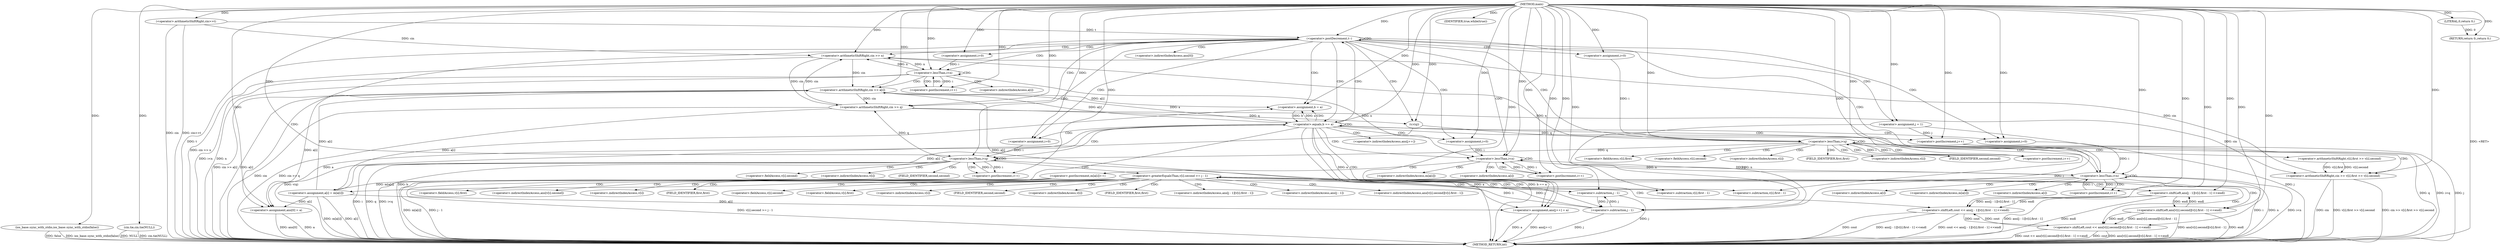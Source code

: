 digraph "main" {  
"1000102" [label = "(METHOD,main)" ]
"1000290" [label = "(METHOD_RETURN,int)" ]
"1000104" [label = "(ios_base::sync_with_stdio,ios_base::sync_with_stdio(false))" ]
"1000106" [label = "(cin.tie,cin.tie(NULL))" ]
"1000113" [label = "(<operator>.arithmeticShiftRight,cin>>t)" ]
"1000288" [label = "(RETURN,return 0;,return 0;)" ]
"1000117" [label = "(<operator>.postDecrement,t--)" ]
"1000289" [label = "(LITERAL,0,return 0;)" ]
"1000120" [label = "(<operator>.arithmeticShiftRight,cin >> n)" ]
"1000139" [label = "(<operator>.arithmeticShiftRight,cin >> q)" ]
"1000142" [label = "(v,v(q))" ]
"1000167" [label = "(<operator>.assignment,ans[0] = a)" ]
"1000172" [label = "(<operator>.assignment,j = 1)" ]
"1000125" [label = "(<operator>.assignment,i=0)" ]
"1000128" [label = "(<operator>.lessThan,i<n)" ]
"1000131" [label = "(<operator>.postIncrement,i++)" ]
"1000145" [label = "(<operator>.assignment,i=0)" ]
"1000148" [label = "(<operator>.lessThan,i<q)" ]
"1000151" [label = "(<operator>.postIncrement,i++)" ]
"1000176" [label = "(IDENTIFIER,true,while(true))" ]
"1000232" [label = "(<operator>.assignment,i=0)" ]
"1000235" [label = "(<operator>.lessThan,i<q)" ]
"1000238" [label = "(<operator>.postIncrement,i++)" ]
"1000134" [label = "(<operator>.arithmeticShiftRight,cin >> a[i])" ]
"1000154" [label = "(<operator>.arithmeticShiftRight,cin >> v[i].first >> v[i].second)" ]
"1000196" [label = "(<operator>.assignment,b = a)" ]
"1000180" [label = "(<operator>.assignment,i=0)" ]
"1000183" [label = "(<operator>.lessThan,i<n)" ]
"1000186" [label = "(<operator>.postIncrement,i++)" ]
"1000200" [label = "(<operator>.assignment,i=0)" ]
"1000203" [label = "(<operator>.lessThan,i<n)" ]
"1000206" [label = "(<operator>.postIncrement,i++)" ]
"1000219" [label = "(<operator>.equals,b == a)" ]
"1000242" [label = "(<operator>.greaterEqualsThan,v[i].second >= j - 1)" ]
"1000251" [label = "(<operator>.shiftLeft,cout << ans[j - 1][v[i].first - 1] <<endl)" ]
"1000156" [label = "(<operator>.arithmeticShiftRight,v[i].first >> v[i].second)" ]
"1000189" [label = "(<operator>.postIncrement,m[a[i]]++)" ]
"1000209" [label = "(<operator>.assignment,a[i] = m[a[i]])" ]
"1000225" [label = "(<operator>.assignment,ans[j++] = a)" ]
"1000269" [label = "(<operator>.shiftLeft,cout << ans[v[i].second][v[i].first - 1] <<endl)" ]
"1000248" [label = "(<operator>.subtraction,j - 1)" ]
"1000253" [label = "(<operator>.shiftLeft,ans[j - 1][v[i].first - 1] <<endl)" ]
"1000271" [label = "(<operator>.shiftLeft,ans[v[i].second][v[i].first - 1] <<endl)" ]
"1000228" [label = "(<operator>.postIncrement,j++)" ]
"1000260" [label = "(<operator>.subtraction,v[i].first - 1)" ]
"1000257" [label = "(<operator>.subtraction,j - 1)" ]
"1000280" [label = "(<operator>.subtraction,v[i].first - 1)" ]
"1000168" [label = "(<operator>.indirectIndexAccess,ans[0])" ]
"1000136" [label = "(<operator>.indirectIndexAccess,a[i])" ]
"1000157" [label = "(<operator>.fieldAccess,v[i].first)" ]
"1000162" [label = "(<operator>.fieldAccess,v[i].second)" ]
"1000243" [label = "(<operator>.fieldAccess,v[i].second)" ]
"1000158" [label = "(<operator>.indirectIndexAccess,v[i])" ]
"1000161" [label = "(FIELD_IDENTIFIER,first,first)" ]
"1000163" [label = "(<operator>.indirectIndexAccess,v[i])" ]
"1000166" [label = "(FIELD_IDENTIFIER,second,second)" ]
"1000190" [label = "(<operator>.indirectIndexAccess,m[a[i]])" ]
"1000210" [label = "(<operator>.indirectIndexAccess,a[i])" ]
"1000213" [label = "(<operator>.indirectIndexAccess,m[a[i]])" ]
"1000226" [label = "(<operator>.indirectIndexAccess,ans[j++])" ]
"1000244" [label = "(<operator>.indirectIndexAccess,v[i])" ]
"1000247" [label = "(FIELD_IDENTIFIER,second,second)" ]
"1000254" [label = "(<operator>.indirectIndexAccess,ans[j - 1][v[i].first - 1])" ]
"1000192" [label = "(<operator>.indirectIndexAccess,a[i])" ]
"1000215" [label = "(<operator>.indirectIndexAccess,a[i])" ]
"1000255" [label = "(<operator>.indirectIndexAccess,ans[j - 1])" ]
"1000272" [label = "(<operator>.indirectIndexAccess,ans[v[i].second][v[i].first - 1])" ]
"1000261" [label = "(<operator>.fieldAccess,v[i].first)" ]
"1000273" [label = "(<operator>.indirectIndexAccess,ans[v[i].second])" ]
"1000262" [label = "(<operator>.indirectIndexAccess,v[i])" ]
"1000265" [label = "(FIELD_IDENTIFIER,first,first)" ]
"1000275" [label = "(<operator>.fieldAccess,v[i].second)" ]
"1000281" [label = "(<operator>.fieldAccess,v[i].first)" ]
"1000276" [label = "(<operator>.indirectIndexAccess,v[i])" ]
"1000279" [label = "(FIELD_IDENTIFIER,second,second)" ]
"1000282" [label = "(<operator>.indirectIndexAccess,v[i])" ]
"1000285" [label = "(FIELD_IDENTIFIER,first,first)" ]
  "1000104" -> "1000290"  [ label = "DDG: ios_base::sync_with_stdio(false)"] 
  "1000106" -> "1000290"  [ label = "DDG: cin.tie(NULL)"] 
  "1000113" -> "1000290"  [ label = "DDG: cin"] 
  "1000113" -> "1000290"  [ label = "DDG: cin>>t"] 
  "1000117" -> "1000290"  [ label = "DDG: t"] 
  "1000120" -> "1000290"  [ label = "DDG: cin >> n"] 
  "1000128" -> "1000290"  [ label = "DDG: n"] 
  "1000128" -> "1000290"  [ label = "DDG: i<n"] 
  "1000139" -> "1000290"  [ label = "DDG: cin"] 
  "1000139" -> "1000290"  [ label = "DDG: cin >> q"] 
  "1000142" -> "1000290"  [ label = "DDG: v(q)"] 
  "1000148" -> "1000290"  [ label = "DDG: q"] 
  "1000148" -> "1000290"  [ label = "DDG: i<q"] 
  "1000167" -> "1000290"  [ label = "DDG: ans[0]"] 
  "1000167" -> "1000290"  [ label = "DDG: a"] 
  "1000172" -> "1000290"  [ label = "DDG: j"] 
  "1000203" -> "1000290"  [ label = "DDG: i"] 
  "1000203" -> "1000290"  [ label = "DDG: n"] 
  "1000203" -> "1000290"  [ label = "DDG: i<n"] 
  "1000219" -> "1000290"  [ label = "DDG: b"] 
  "1000219" -> "1000290"  [ label = "DDG: a"] 
  "1000219" -> "1000290"  [ label = "DDG: b == a"] 
  "1000228" -> "1000290"  [ label = "DDG: j"] 
  "1000225" -> "1000290"  [ label = "DDG: ans[j++]"] 
  "1000225" -> "1000290"  [ label = "DDG: a"] 
  "1000235" -> "1000290"  [ label = "DDG: i"] 
  "1000235" -> "1000290"  [ label = "DDG: q"] 
  "1000235" -> "1000290"  [ label = "DDG: i<q"] 
  "1000248" -> "1000290"  [ label = "DDG: j"] 
  "1000242" -> "1000290"  [ label = "DDG: j - 1"] 
  "1000242" -> "1000290"  [ label = "DDG: v[i].second >= j - 1"] 
  "1000269" -> "1000290"  [ label = "DDG: cout"] 
  "1000271" -> "1000290"  [ label = "DDG: ans[v[i].second][v[i].first - 1]"] 
  "1000271" -> "1000290"  [ label = "DDG: endl"] 
  "1000269" -> "1000290"  [ label = "DDG: ans[v[i].second][v[i].first - 1] <<endl"] 
  "1000269" -> "1000290"  [ label = "DDG: cout << ans[v[i].second][v[i].first - 1] <<endl"] 
  "1000251" -> "1000290"  [ label = "DDG: cout"] 
  "1000257" -> "1000290"  [ label = "DDG: j"] 
  "1000253" -> "1000290"  [ label = "DDG: ans[j - 1][v[i].first - 1]"] 
  "1000253" -> "1000290"  [ label = "DDG: endl"] 
  "1000251" -> "1000290"  [ label = "DDG: ans[j - 1][v[i].first - 1] <<endl"] 
  "1000251" -> "1000290"  [ label = "DDG: cout << ans[j - 1][v[i].first - 1] <<endl"] 
  "1000209" -> "1000290"  [ label = "DDG: a[i]"] 
  "1000209" -> "1000290"  [ label = "DDG: m[a[i]]"] 
  "1000189" -> "1000290"  [ label = "DDG: m[a[i]]"] 
  "1000154" -> "1000290"  [ label = "DDG: cin"] 
  "1000154" -> "1000290"  [ label = "DDG: v[i].first >> v[i].second"] 
  "1000154" -> "1000290"  [ label = "DDG: cin >> v[i].first >> v[i].second"] 
  "1000134" -> "1000290"  [ label = "DDG: a[i]"] 
  "1000134" -> "1000290"  [ label = "DDG: cin >> a[i]"] 
  "1000288" -> "1000290"  [ label = "DDG: <RET>"] 
  "1000106" -> "1000290"  [ label = "DDG: NULL"] 
  "1000104" -> "1000290"  [ label = "DDG: false"] 
  "1000289" -> "1000288"  [ label = "DDG: 0"] 
  "1000102" -> "1000288"  [ label = "DDG: "] 
  "1000102" -> "1000104"  [ label = "DDG: "] 
  "1000102" -> "1000106"  [ label = "DDG: "] 
  "1000102" -> "1000113"  [ label = "DDG: "] 
  "1000102" -> "1000289"  [ label = "DDG: "] 
  "1000113" -> "1000117"  [ label = "DDG: t"] 
  "1000102" -> "1000117"  [ label = "DDG: "] 
  "1000219" -> "1000167"  [ label = "DDG: a"] 
  "1000209" -> "1000167"  [ label = "DDG: a[i]"] 
  "1000134" -> "1000167"  [ label = "DDG: a[i]"] 
  "1000102" -> "1000167"  [ label = "DDG: "] 
  "1000102" -> "1000172"  [ label = "DDG: "] 
  "1000113" -> "1000120"  [ label = "DDG: cin"] 
  "1000139" -> "1000120"  [ label = "DDG: cin"] 
  "1000154" -> "1000120"  [ label = "DDG: cin"] 
  "1000102" -> "1000120"  [ label = "DDG: "] 
  "1000128" -> "1000120"  [ label = "DDG: n"] 
  "1000203" -> "1000120"  [ label = "DDG: n"] 
  "1000102" -> "1000125"  [ label = "DDG: "] 
  "1000120" -> "1000139"  [ label = "DDG: cin"] 
  "1000134" -> "1000139"  [ label = "DDG: cin"] 
  "1000102" -> "1000139"  [ label = "DDG: "] 
  "1000235" -> "1000139"  [ label = "DDG: q"] 
  "1000139" -> "1000142"  [ label = "DDG: q"] 
  "1000102" -> "1000142"  [ label = "DDG: "] 
  "1000102" -> "1000145"  [ label = "DDG: "] 
  "1000102" -> "1000176"  [ label = "DDG: "] 
  "1000102" -> "1000232"  [ label = "DDG: "] 
  "1000125" -> "1000128"  [ label = "DDG: i"] 
  "1000131" -> "1000128"  [ label = "DDG: i"] 
  "1000102" -> "1000128"  [ label = "DDG: "] 
  "1000120" -> "1000128"  [ label = "DDG: n"] 
  "1000128" -> "1000131"  [ label = "DDG: i"] 
  "1000102" -> "1000131"  [ label = "DDG: "] 
  "1000145" -> "1000148"  [ label = "DDG: i"] 
  "1000151" -> "1000148"  [ label = "DDG: i"] 
  "1000102" -> "1000148"  [ label = "DDG: "] 
  "1000142" -> "1000148"  [ label = "DDG: q"] 
  "1000148" -> "1000151"  [ label = "DDG: i"] 
  "1000102" -> "1000151"  [ label = "DDG: "] 
  "1000209" -> "1000196"  [ label = "DDG: a[i]"] 
  "1000134" -> "1000196"  [ label = "DDG: a[i]"] 
  "1000102" -> "1000196"  [ label = "DDG: "] 
  "1000219" -> "1000196"  [ label = "DDG: a"] 
  "1000232" -> "1000235"  [ label = "DDG: i"] 
  "1000238" -> "1000235"  [ label = "DDG: i"] 
  "1000102" -> "1000235"  [ label = "DDG: "] 
  "1000148" -> "1000235"  [ label = "DDG: q"] 
  "1000235" -> "1000238"  [ label = "DDG: i"] 
  "1000102" -> "1000238"  [ label = "DDG: "] 
  "1000120" -> "1000134"  [ label = "DDG: cin"] 
  "1000102" -> "1000134"  [ label = "DDG: "] 
  "1000219" -> "1000134"  [ label = "DDG: a"] 
  "1000209" -> "1000134"  [ label = "DDG: a[i]"] 
  "1000139" -> "1000154"  [ label = "DDG: cin"] 
  "1000102" -> "1000154"  [ label = "DDG: "] 
  "1000156" -> "1000154"  [ label = "DDG: v[i].second"] 
  "1000156" -> "1000154"  [ label = "DDG: v[i].first"] 
  "1000102" -> "1000180"  [ label = "DDG: "] 
  "1000102" -> "1000200"  [ label = "DDG: "] 
  "1000180" -> "1000183"  [ label = "DDG: i"] 
  "1000186" -> "1000183"  [ label = "DDG: i"] 
  "1000102" -> "1000183"  [ label = "DDG: "] 
  "1000128" -> "1000183"  [ label = "DDG: n"] 
  "1000203" -> "1000183"  [ label = "DDG: n"] 
  "1000183" -> "1000186"  [ label = "DDG: i"] 
  "1000102" -> "1000186"  [ label = "DDG: "] 
  "1000200" -> "1000203"  [ label = "DDG: i"] 
  "1000206" -> "1000203"  [ label = "DDG: i"] 
  "1000102" -> "1000203"  [ label = "DDG: "] 
  "1000183" -> "1000203"  [ label = "DDG: n"] 
  "1000203" -> "1000206"  [ label = "DDG: i"] 
  "1000102" -> "1000206"  [ label = "DDG: "] 
  "1000189" -> "1000209"  [ label = "DDG: m[a[i]]"] 
  "1000196" -> "1000219"  [ label = "DDG: b"] 
  "1000102" -> "1000219"  [ label = "DDG: "] 
  "1000209" -> "1000219"  [ label = "DDG: a[i]"] 
  "1000134" -> "1000219"  [ label = "DDG: a[i]"] 
  "1000219" -> "1000225"  [ label = "DDG: a"] 
  "1000209" -> "1000225"  [ label = "DDG: a[i]"] 
  "1000134" -> "1000225"  [ label = "DDG: a[i]"] 
  "1000102" -> "1000225"  [ label = "DDG: "] 
  "1000248" -> "1000242"  [ label = "DDG: 1"] 
  "1000248" -> "1000242"  [ label = "DDG: j"] 
  "1000269" -> "1000251"  [ label = "DDG: cout"] 
  "1000102" -> "1000251"  [ label = "DDG: "] 
  "1000253" -> "1000251"  [ label = "DDG: ans[j - 1][v[i].first - 1]"] 
  "1000253" -> "1000251"  [ label = "DDG: endl"] 
  "1000172" -> "1000248"  [ label = "DDG: j"] 
  "1000228" -> "1000248"  [ label = "DDG: j"] 
  "1000257" -> "1000248"  [ label = "DDG: j"] 
  "1000102" -> "1000248"  [ label = "DDG: "] 
  "1000271" -> "1000253"  [ label = "DDG: endl"] 
  "1000102" -> "1000253"  [ label = "DDG: "] 
  "1000251" -> "1000269"  [ label = "DDG: cout"] 
  "1000102" -> "1000269"  [ label = "DDG: "] 
  "1000271" -> "1000269"  [ label = "DDG: endl"] 
  "1000271" -> "1000269"  [ label = "DDG: ans[v[i].second][v[i].first - 1]"] 
  "1000253" -> "1000271"  [ label = "DDG: endl"] 
  "1000102" -> "1000271"  [ label = "DDG: "] 
  "1000172" -> "1000228"  [ label = "DDG: j"] 
  "1000102" -> "1000228"  [ label = "DDG: "] 
  "1000102" -> "1000260"  [ label = "DDG: "] 
  "1000248" -> "1000257"  [ label = "DDG: j"] 
  "1000102" -> "1000257"  [ label = "DDG: "] 
  "1000102" -> "1000280"  [ label = "DDG: "] 
  "1000117" -> "1000125"  [ label = "CDG: "] 
  "1000117" -> "1000142"  [ label = "CDG: "] 
  "1000117" -> "1000128"  [ label = "CDG: "] 
  "1000117" -> "1000139"  [ label = "CDG: "] 
  "1000117" -> "1000148"  [ label = "CDG: "] 
  "1000117" -> "1000120"  [ label = "CDG: "] 
  "1000117" -> "1000167"  [ label = "CDG: "] 
  "1000117" -> "1000145"  [ label = "CDG: "] 
  "1000117" -> "1000172"  [ label = "CDG: "] 
  "1000117" -> "1000168"  [ label = "CDG: "] 
  "1000117" -> "1000200"  [ label = "CDG: "] 
  "1000117" -> "1000117"  [ label = "CDG: "] 
  "1000117" -> "1000180"  [ label = "CDG: "] 
  "1000117" -> "1000183"  [ label = "CDG: "] 
  "1000117" -> "1000219"  [ label = "CDG: "] 
  "1000117" -> "1000235"  [ label = "CDG: "] 
  "1000117" -> "1000232"  [ label = "CDG: "] 
  "1000117" -> "1000196"  [ label = "CDG: "] 
  "1000117" -> "1000203"  [ label = "CDG: "] 
  "1000128" -> "1000128"  [ label = "CDG: "] 
  "1000128" -> "1000136"  [ label = "CDG: "] 
  "1000128" -> "1000131"  [ label = "CDG: "] 
  "1000128" -> "1000134"  [ label = "CDG: "] 
  "1000148" -> "1000156"  [ label = "CDG: "] 
  "1000148" -> "1000161"  [ label = "CDG: "] 
  "1000148" -> "1000166"  [ label = "CDG: "] 
  "1000148" -> "1000148"  [ label = "CDG: "] 
  "1000148" -> "1000157"  [ label = "CDG: "] 
  "1000148" -> "1000154"  [ label = "CDG: "] 
  "1000148" -> "1000151"  [ label = "CDG: "] 
  "1000148" -> "1000163"  [ label = "CDG: "] 
  "1000148" -> "1000158"  [ label = "CDG: "] 
  "1000148" -> "1000162"  [ label = "CDG: "] 
  "1000235" -> "1000238"  [ label = "CDG: "] 
  "1000235" -> "1000243"  [ label = "CDG: "] 
  "1000235" -> "1000244"  [ label = "CDG: "] 
  "1000235" -> "1000242"  [ label = "CDG: "] 
  "1000235" -> "1000235"  [ label = "CDG: "] 
  "1000235" -> "1000248"  [ label = "CDG: "] 
  "1000235" -> "1000247"  [ label = "CDG: "] 
  "1000183" -> "1000183"  [ label = "CDG: "] 
  "1000183" -> "1000190"  [ label = "CDG: "] 
  "1000183" -> "1000192"  [ label = "CDG: "] 
  "1000183" -> "1000186"  [ label = "CDG: "] 
  "1000183" -> "1000189"  [ label = "CDG: "] 
  "1000203" -> "1000210"  [ label = "CDG: "] 
  "1000203" -> "1000206"  [ label = "CDG: "] 
  "1000203" -> "1000213"  [ label = "CDG: "] 
  "1000203" -> "1000215"  [ label = "CDG: "] 
  "1000203" -> "1000203"  [ label = "CDG: "] 
  "1000203" -> "1000209"  [ label = "CDG: "] 
  "1000219" -> "1000226"  [ label = "CDG: "] 
  "1000219" -> "1000225"  [ label = "CDG: "] 
  "1000219" -> "1000228"  [ label = "CDG: "] 
  "1000219" -> "1000200"  [ label = "CDG: "] 
  "1000219" -> "1000117"  [ label = "CDG: "] 
  "1000219" -> "1000180"  [ label = "CDG: "] 
  "1000219" -> "1000183"  [ label = "CDG: "] 
  "1000219" -> "1000219"  [ label = "CDG: "] 
  "1000219" -> "1000235"  [ label = "CDG: "] 
  "1000219" -> "1000232"  [ label = "CDG: "] 
  "1000219" -> "1000196"  [ label = "CDG: "] 
  "1000219" -> "1000203"  [ label = "CDG: "] 
  "1000242" -> "1000285"  [ label = "CDG: "] 
  "1000242" -> "1000276"  [ label = "CDG: "] 
  "1000242" -> "1000260"  [ label = "CDG: "] 
  "1000242" -> "1000255"  [ label = "CDG: "] 
  "1000242" -> "1000251"  [ label = "CDG: "] 
  "1000242" -> "1000281"  [ label = "CDG: "] 
  "1000242" -> "1000282"  [ label = "CDG: "] 
  "1000242" -> "1000269"  [ label = "CDG: "] 
  "1000242" -> "1000254"  [ label = "CDG: "] 
  "1000242" -> "1000261"  [ label = "CDG: "] 
  "1000242" -> "1000273"  [ label = "CDG: "] 
  "1000242" -> "1000279"  [ label = "CDG: "] 
  "1000242" -> "1000265"  [ label = "CDG: "] 
  "1000242" -> "1000262"  [ label = "CDG: "] 
  "1000242" -> "1000272"  [ label = "CDG: "] 
  "1000242" -> "1000271"  [ label = "CDG: "] 
  "1000242" -> "1000253"  [ label = "CDG: "] 
  "1000242" -> "1000280"  [ label = "CDG: "] 
  "1000242" -> "1000257"  [ label = "CDG: "] 
  "1000242" -> "1000275"  [ label = "CDG: "] 
}
